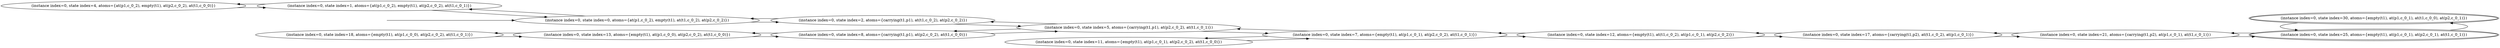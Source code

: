 digraph {
rankdir="LR"
s4[label="(instance index=0, state index=4, atoms={at(p1,c_0_2), empty(t1), at(p2,c_0_2), at(t1,c_0_0)})"]
s18[label="(instance index=0, state index=18, atoms={empty(t1), at(p1,c_0_0), at(p2,c_0_2), at(t1,c_0_1)})"]
s1[label="(instance index=0, state index=1, atoms={at(p1,c_0_2), empty(t1), at(p2,c_0_2), at(t1,c_0_1)})"]
s0[label="(instance index=0, state index=0, atoms={at(p1,c_0_2), empty(t1), at(t1,c_0_2), at(p2,c_0_2)})"]
s13[label="(instance index=0, state index=13, atoms={empty(t1), at(p1,c_0_0), at(p2,c_0_2), at(t1,c_0_0)})"]
s8[label="(instance index=0, state index=8, atoms={carrying(t1,p1), at(p2,c_0_2), at(t1,c_0_0)})"]
s2[label="(instance index=0, state index=2, atoms={carrying(t1,p1), at(t1,c_0_2), at(p2,c_0_2)})"]
s5[label="(instance index=0, state index=5, atoms={carrying(t1,p1), at(p2,c_0_2), at(t1,c_0_1)})"]
s11[label="(instance index=0, state index=11, atoms={empty(t1), at(p1,c_0_1), at(p2,c_0_2), at(t1,c_0_0)})"]
s7[label="(instance index=0, state index=7, atoms={empty(t1), at(p1,c_0_1), at(p2,c_0_2), at(t1,c_0_1)})"]
s12[label="(instance index=0, state index=12, atoms={empty(t1), at(t1,c_0_2), at(p1,c_0_1), at(p2,c_0_2)})"]
s17[label="(instance index=0, state index=17, atoms={carrying(t1,p2), at(t1,c_0_2), at(p1,c_0_1)})"]
s21[label="(instance index=0, state index=21, atoms={carrying(t1,p2), at(p1,c_0_1), at(t1,c_0_1)})"]
s25[peripheries=2,label="(instance index=0, state index=25, atoms={empty(t1), at(p1,c_0_1), at(p2,c_0_1), at(t1,c_0_1)})"]
s30[peripheries=2,label="(instance index=0, state index=30, atoms={empty(t1), at(p1,c_0_1), at(t1,c_0_0), at(p2,c_0_1)})"]
Dangling [ label = "", style = invis ]
{ rank = same; Dangling }
Dangling -> s0
{ rank = same; s0}
{ rank = same; s18,s1}
{ rank = same; s0,s13}
{ rank = same; s8,s2}
{ rank = same; s5,s11}
{ rank = same; s7}
{ rank = same; s12}
{ rank = same; s17}
{ rank = same; s21}
{ rank = same; s25,s30}
{
s4->s1
}
{
s18->s13
s1->s4
s1->s0
}
{
s0->s2
s0->s1
s13->s18
s13->s8
}
{
s8->s13
s8->s5
s2->s5
s2->s0
}
{
s5->s7
s5->s2
s5->s8
s11->s7
}
{
s7->s12
s7->s5
s7->s11
}
{
s12->s7
s12->s17
}
{
s17->s21
s17->s12
}
{
s21->s25
s21->s17
}
{
s25->s30
s25->s21
s30->s25
}
}
